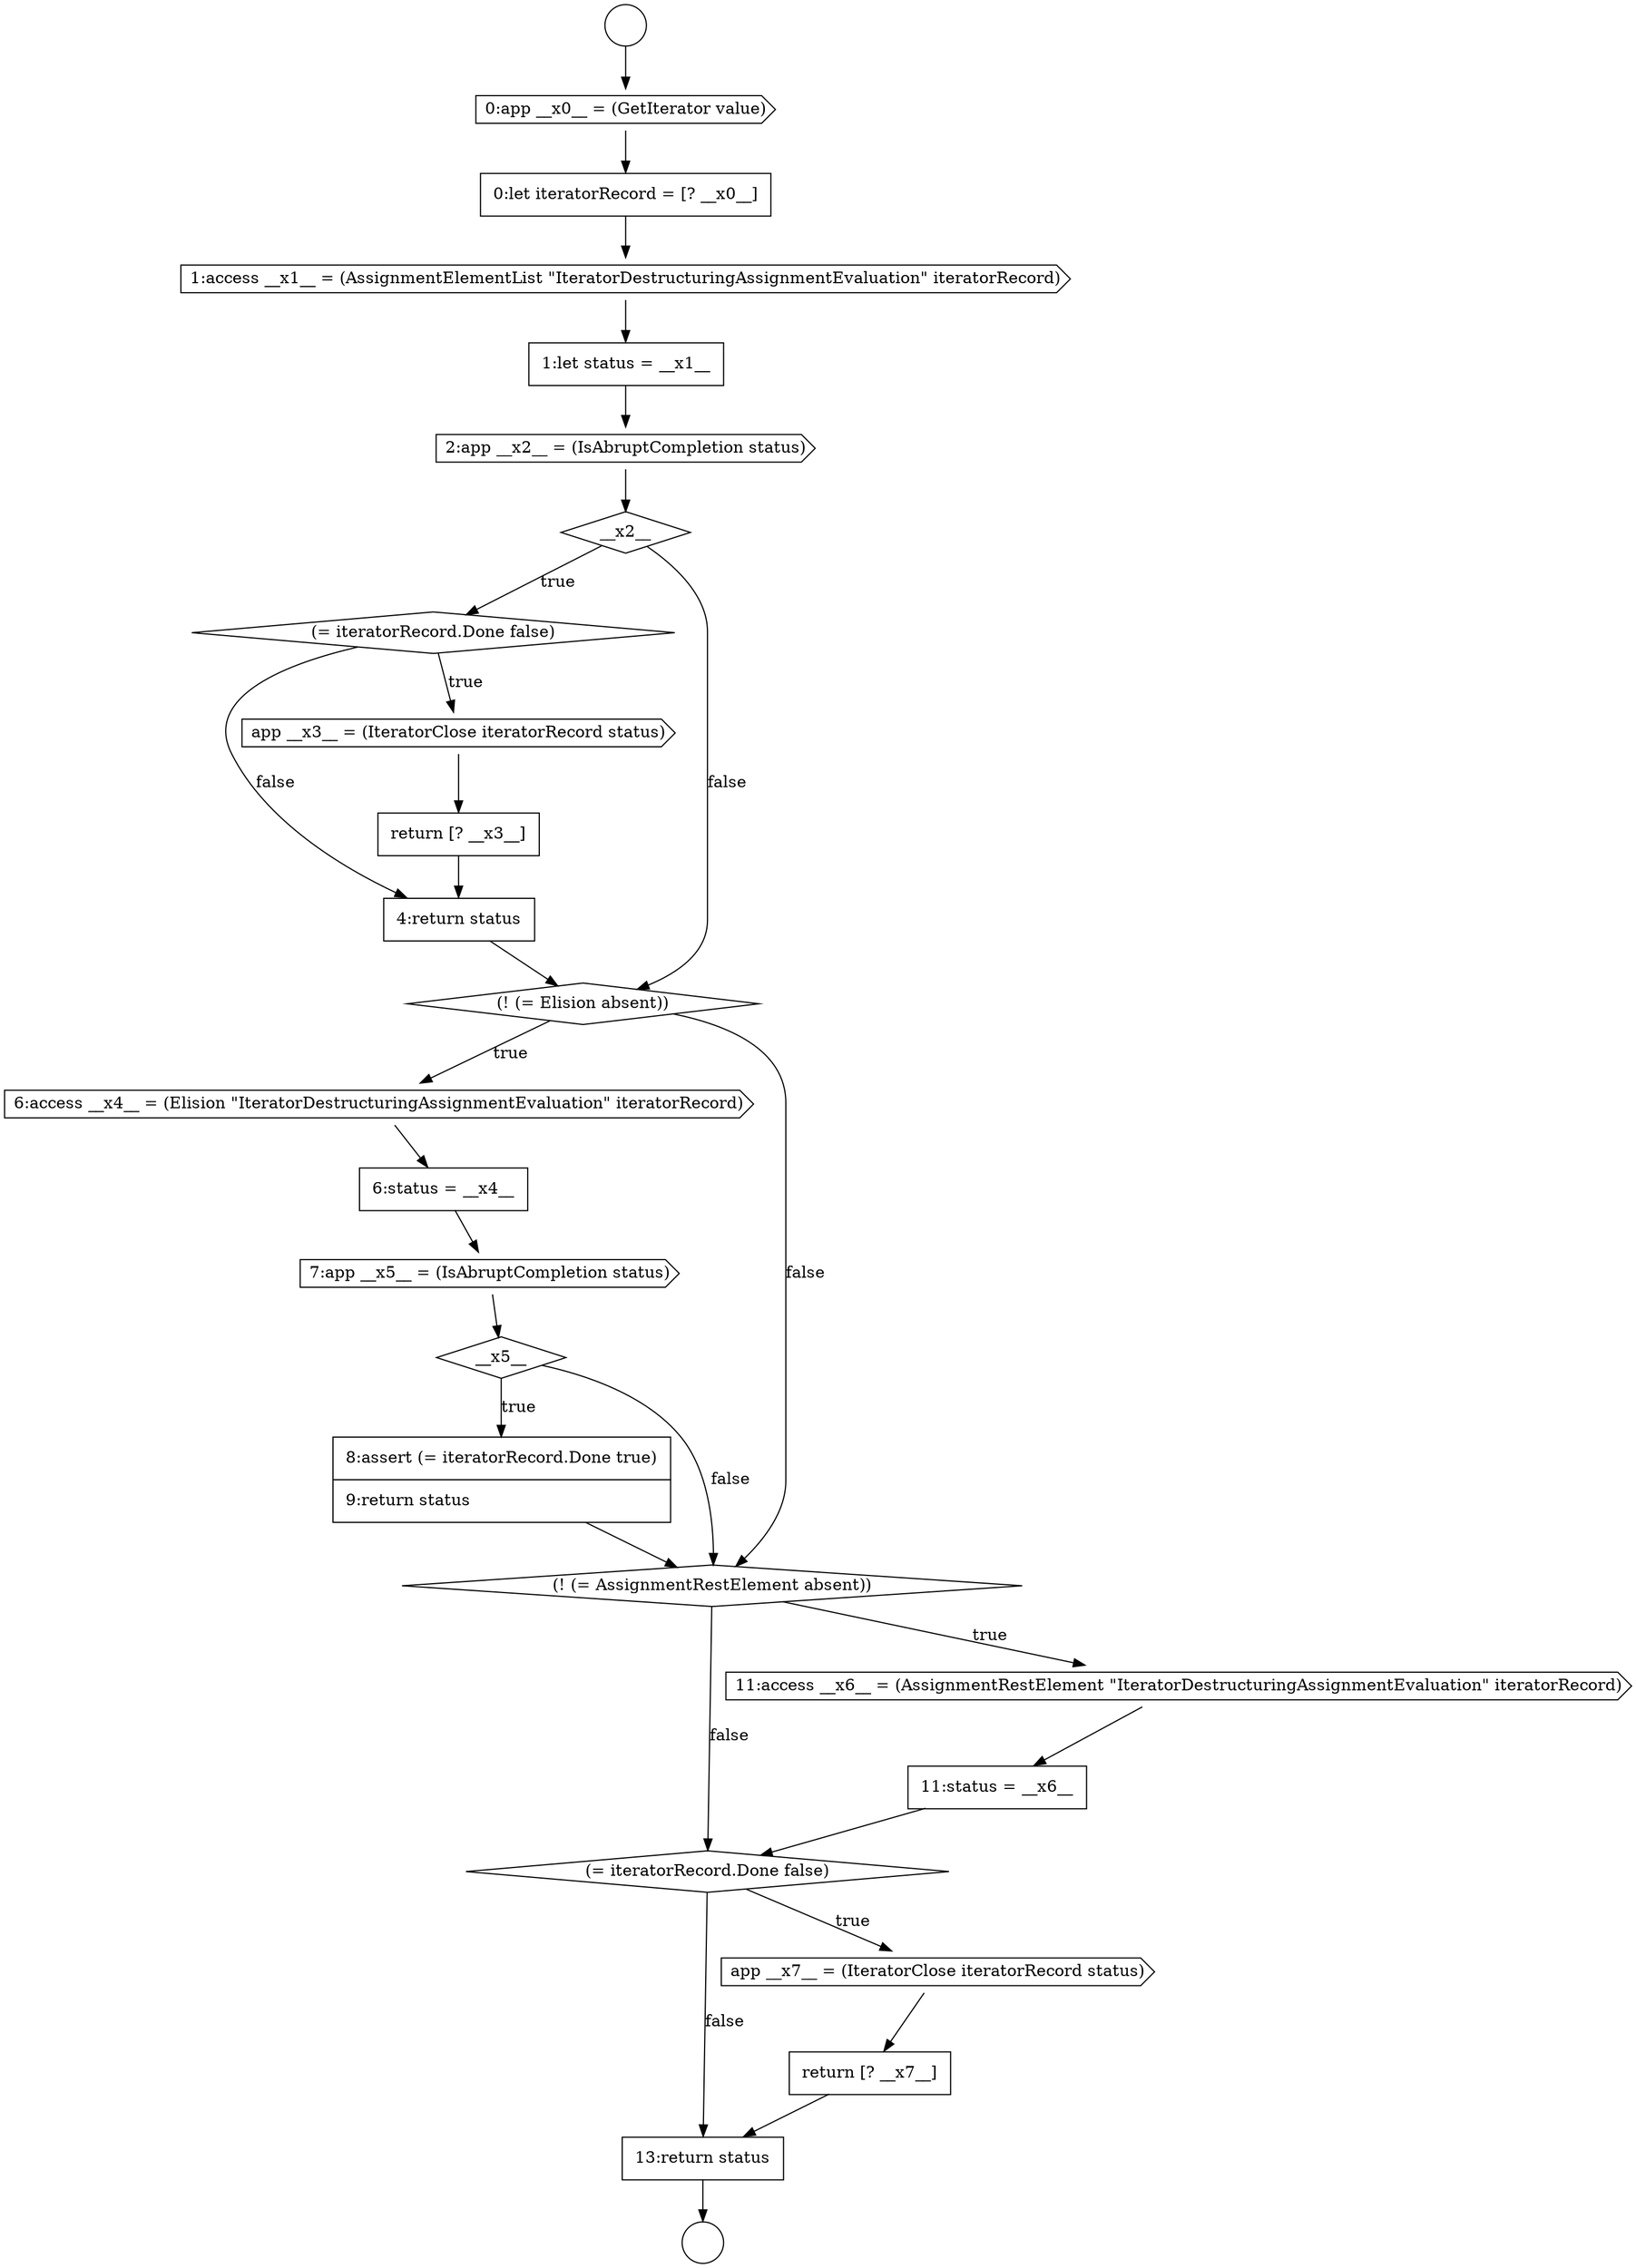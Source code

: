 digraph {
  node5820 [shape=diamond, label=<<font color="black">(= iteratorRecord.Done false)</font>> color="black" fillcolor="white" style=filled]
  node5814 [shape=cds, label=<<font color="black">0:app __x0__ = (GetIterator value)</font>> color="black" fillcolor="white" style=filled]
  node5825 [shape=cds, label=<<font color="black">6:access __x4__ = (Elision &quot;IteratorDestructuringAssignmentEvaluation&quot; iteratorRecord)</font>> color="black" fillcolor="white" style=filled]
  node5836 [shape=none, margin=0, label=<<font color="black">
    <table border="0" cellborder="1" cellspacing="0" cellpadding="10">
      <tr><td align="left">13:return status</td></tr>
    </table>
  </font>> color="black" fillcolor="white" style=filled]
  node5829 [shape=none, margin=0, label=<<font color="black">
    <table border="0" cellborder="1" cellspacing="0" cellpadding="10">
      <tr><td align="left">8:assert (= iteratorRecord.Done true)</td></tr>
      <tr><td align="left">9:return status</td></tr>
    </table>
  </font>> color="black" fillcolor="white" style=filled]
  node5834 [shape=cds, label=<<font color="black">app __x7__ = (IteratorClose iteratorRecord status)</font>> color="black" fillcolor="white" style=filled]
  node5815 [shape=none, margin=0, label=<<font color="black">
    <table border="0" cellborder="1" cellspacing="0" cellpadding="10">
      <tr><td align="left">0:let iteratorRecord = [? __x0__]</td></tr>
    </table>
  </font>> color="black" fillcolor="white" style=filled]
  node5826 [shape=none, margin=0, label=<<font color="black">
    <table border="0" cellborder="1" cellspacing="0" cellpadding="10">
      <tr><td align="left">6:status = __x4__</td></tr>
    </table>
  </font>> color="black" fillcolor="white" style=filled]
  node5823 [shape=none, margin=0, label=<<font color="black">
    <table border="0" cellborder="1" cellspacing="0" cellpadding="10">
      <tr><td align="left">4:return status</td></tr>
    </table>
  </font>> color="black" fillcolor="white" style=filled]
  node5833 [shape=diamond, label=<<font color="black">(= iteratorRecord.Done false)</font>> color="black" fillcolor="white" style=filled]
  node5831 [shape=cds, label=<<font color="black">11:access __x6__ = (AssignmentRestElement &quot;IteratorDestructuringAssignmentEvaluation&quot; iteratorRecord)</font>> color="black" fillcolor="white" style=filled]
  node5827 [shape=cds, label=<<font color="black">7:app __x5__ = (IsAbruptCompletion status)</font>> color="black" fillcolor="white" style=filled]
  node5816 [shape=cds, label=<<font color="black">1:access __x1__ = (AssignmentElementList &quot;IteratorDestructuringAssignmentEvaluation&quot; iteratorRecord)</font>> color="black" fillcolor="white" style=filled]
  node5817 [shape=none, margin=0, label=<<font color="black">
    <table border="0" cellborder="1" cellspacing="0" cellpadding="10">
      <tr><td align="left">1:let status = __x1__</td></tr>
    </table>
  </font>> color="black" fillcolor="white" style=filled]
  node5812 [shape=circle label=" " color="black" fillcolor="white" style=filled]
  node5822 [shape=none, margin=0, label=<<font color="black">
    <table border="0" cellborder="1" cellspacing="0" cellpadding="10">
      <tr><td align="left">return [? __x3__]</td></tr>
    </table>
  </font>> color="black" fillcolor="white" style=filled]
  node5832 [shape=none, margin=0, label=<<font color="black">
    <table border="0" cellborder="1" cellspacing="0" cellpadding="10">
      <tr><td align="left">11:status = __x6__</td></tr>
    </table>
  </font>> color="black" fillcolor="white" style=filled]
  node5813 [shape=circle label=" " color="black" fillcolor="white" style=filled]
  node5828 [shape=diamond, label=<<font color="black">__x5__</font>> color="black" fillcolor="white" style=filled]
  node5835 [shape=none, margin=0, label=<<font color="black">
    <table border="0" cellborder="1" cellspacing="0" cellpadding="10">
      <tr><td align="left">return [? __x7__]</td></tr>
    </table>
  </font>> color="black" fillcolor="white" style=filled]
  node5821 [shape=cds, label=<<font color="black">app __x3__ = (IteratorClose iteratorRecord status)</font>> color="black" fillcolor="white" style=filled]
  node5819 [shape=diamond, label=<<font color="black">__x2__</font>> color="black" fillcolor="white" style=filled]
  node5824 [shape=diamond, label=<<font color="black">(! (= Elision absent))</font>> color="black" fillcolor="white" style=filled]
  node5830 [shape=diamond, label=<<font color="black">(! (= AssignmentRestElement absent))</font>> color="black" fillcolor="white" style=filled]
  node5818 [shape=cds, label=<<font color="black">2:app __x2__ = (IsAbruptCompletion status)</font>> color="black" fillcolor="white" style=filled]
  node5822 -> node5823 [ color="black"]
  node5827 -> node5828 [ color="black"]
  node5823 -> node5824 [ color="black"]
  node5830 -> node5831 [label=<<font color="black">true</font>> color="black"]
  node5830 -> node5833 [label=<<font color="black">false</font>> color="black"]
  node5816 -> node5817 [ color="black"]
  node5833 -> node5834 [label=<<font color="black">true</font>> color="black"]
  node5833 -> node5836 [label=<<font color="black">false</font>> color="black"]
  node5826 -> node5827 [ color="black"]
  node5835 -> node5836 [ color="black"]
  node5814 -> node5815 [ color="black"]
  node5836 -> node5813 [ color="black"]
  node5834 -> node5835 [ color="black"]
  node5819 -> node5820 [label=<<font color="black">true</font>> color="black"]
  node5819 -> node5824 [label=<<font color="black">false</font>> color="black"]
  node5817 -> node5818 [ color="black"]
  node5829 -> node5830 [ color="black"]
  node5820 -> node5821 [label=<<font color="black">true</font>> color="black"]
  node5820 -> node5823 [label=<<font color="black">false</font>> color="black"]
  node5812 -> node5814 [ color="black"]
  node5828 -> node5829 [label=<<font color="black">true</font>> color="black"]
  node5828 -> node5830 [label=<<font color="black">false</font>> color="black"]
  node5815 -> node5816 [ color="black"]
  node5821 -> node5822 [ color="black"]
  node5832 -> node5833 [ color="black"]
  node5831 -> node5832 [ color="black"]
  node5818 -> node5819 [ color="black"]
  node5825 -> node5826 [ color="black"]
  node5824 -> node5825 [label=<<font color="black">true</font>> color="black"]
  node5824 -> node5830 [label=<<font color="black">false</font>> color="black"]
}
